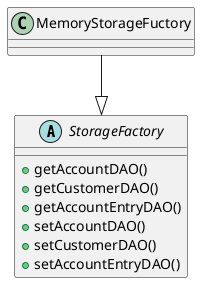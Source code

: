 @startuml
abstract class StorageFactory {
    +getAccountDAO()
    +getCustomerDAO()
    +getAccountEntryDAO()
    +setAccountDAO()
    +setCustomerDAO()
    +setAccountEntryDAO()
}
class MemoryStorageFuctory{
}
MemoryStorageFuctory --|> StorageFactory
@enduml